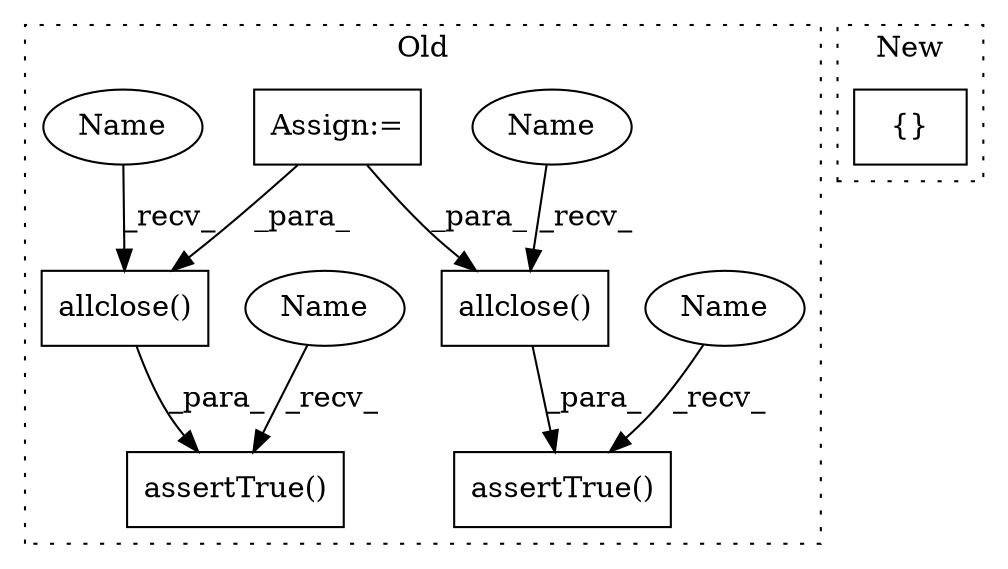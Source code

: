 digraph G {
subgraph cluster0 {
1 [label="allclose()" a="75" s="1830,1942" l="32,39" shape="box"];
3 [label="assertTrue()" a="75" s="1801,1981" l="29,10" shape="box"];
4 [label="allclose()" a="75" s="2029,2141" l="32,39" shape="box"];
5 [label="assertTrue()" a="75" s="2000,2180" l="29,10" shape="box"];
6 [label="Assign:=" a="68" s="1192" l="3" shape="box"];
7 [label="Name" a="87" s="1801" l="4" shape="ellipse"];
8 [label="Name" a="87" s="2000" l="4" shape="ellipse"];
9 [label="Name" a="87" s="2029" l="5" shape="ellipse"];
10 [label="Name" a="87" s="1830" l="5" shape="ellipse"];
label = "Old";
style="dotted";
}
subgraph cluster1 {
2 [label="{}" a="59" s="2385,2408" l="1,0" shape="box"];
label = "New";
style="dotted";
}
1 -> 3 [label="_para_"];
4 -> 5 [label="_para_"];
6 -> 1 [label="_para_"];
6 -> 4 [label="_para_"];
7 -> 3 [label="_recv_"];
8 -> 5 [label="_recv_"];
9 -> 4 [label="_recv_"];
10 -> 1 [label="_recv_"];
}